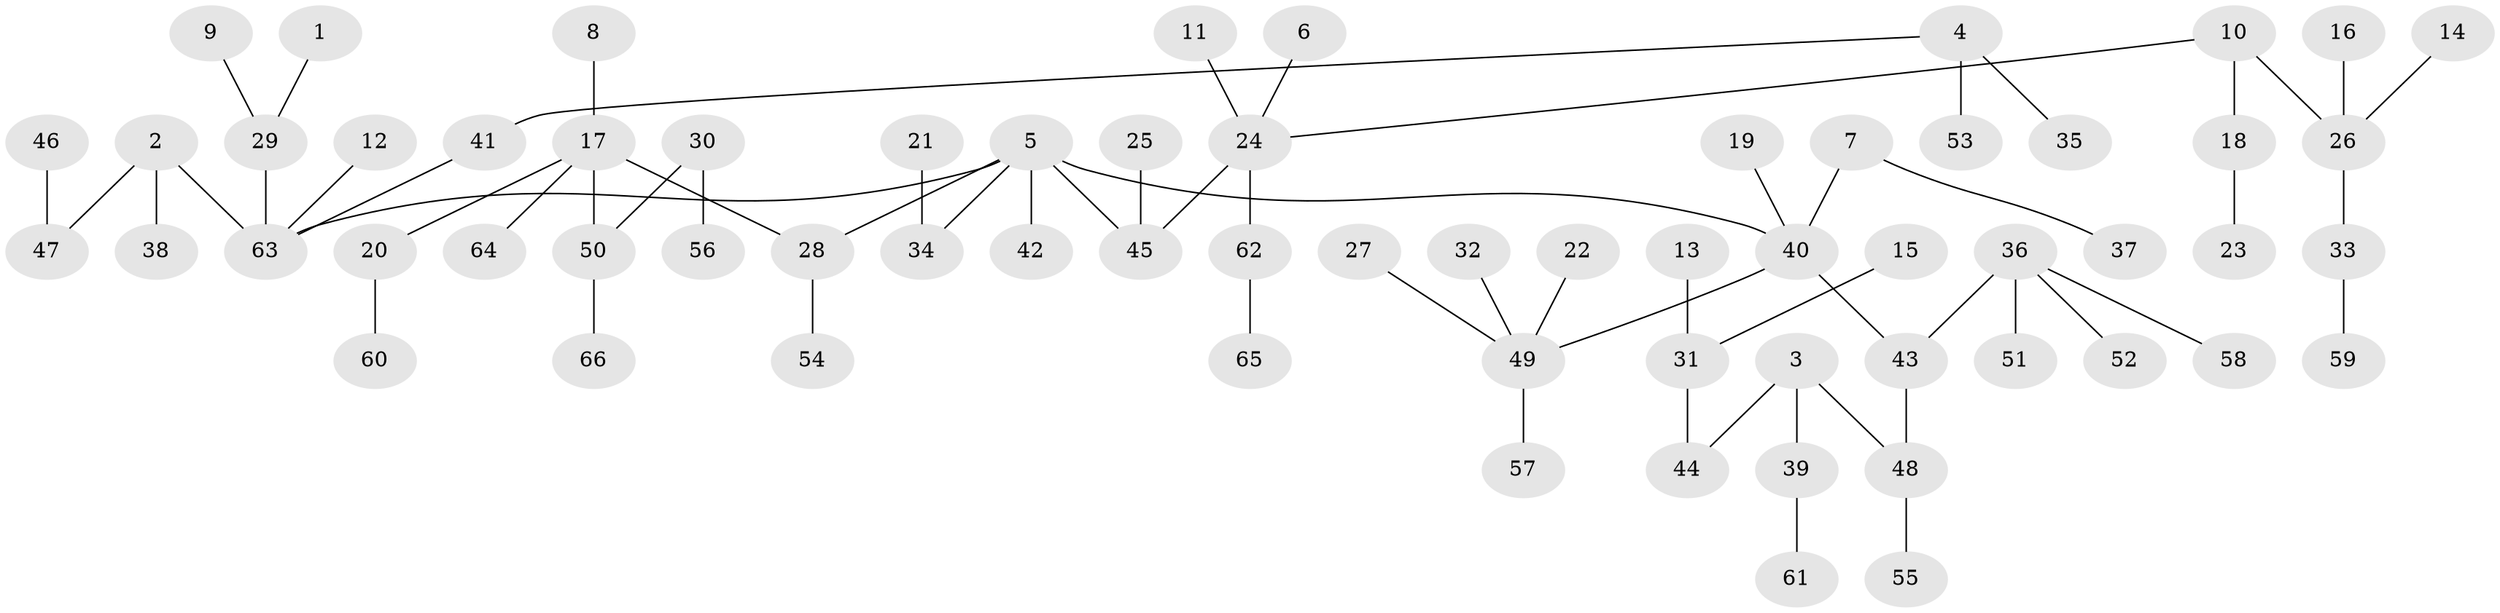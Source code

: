 // original degree distribution, {7: 0.022727272727272728, 2: 0.2196969696969697, 4: 0.05303030303030303, 5: 0.03787878787878788, 3: 0.12121212121212122, 6: 0.015151515151515152, 1: 0.5303030303030303}
// Generated by graph-tools (version 1.1) at 2025/26/03/09/25 03:26:32]
// undirected, 66 vertices, 65 edges
graph export_dot {
graph [start="1"]
  node [color=gray90,style=filled];
  1;
  2;
  3;
  4;
  5;
  6;
  7;
  8;
  9;
  10;
  11;
  12;
  13;
  14;
  15;
  16;
  17;
  18;
  19;
  20;
  21;
  22;
  23;
  24;
  25;
  26;
  27;
  28;
  29;
  30;
  31;
  32;
  33;
  34;
  35;
  36;
  37;
  38;
  39;
  40;
  41;
  42;
  43;
  44;
  45;
  46;
  47;
  48;
  49;
  50;
  51;
  52;
  53;
  54;
  55;
  56;
  57;
  58;
  59;
  60;
  61;
  62;
  63;
  64;
  65;
  66;
  1 -- 29 [weight=1.0];
  2 -- 38 [weight=1.0];
  2 -- 47 [weight=1.0];
  2 -- 63 [weight=1.0];
  3 -- 39 [weight=1.0];
  3 -- 44 [weight=1.0];
  3 -- 48 [weight=1.0];
  4 -- 35 [weight=1.0];
  4 -- 41 [weight=1.0];
  4 -- 53 [weight=1.0];
  5 -- 28 [weight=1.0];
  5 -- 34 [weight=1.0];
  5 -- 40 [weight=1.0];
  5 -- 42 [weight=1.0];
  5 -- 45 [weight=1.0];
  5 -- 63 [weight=1.0];
  6 -- 24 [weight=1.0];
  7 -- 37 [weight=1.0];
  7 -- 40 [weight=1.0];
  8 -- 17 [weight=1.0];
  9 -- 29 [weight=1.0];
  10 -- 18 [weight=1.0];
  10 -- 24 [weight=1.0];
  10 -- 26 [weight=1.0];
  11 -- 24 [weight=1.0];
  12 -- 63 [weight=1.0];
  13 -- 31 [weight=1.0];
  14 -- 26 [weight=1.0];
  15 -- 31 [weight=1.0];
  16 -- 26 [weight=1.0];
  17 -- 20 [weight=1.0];
  17 -- 28 [weight=1.0];
  17 -- 50 [weight=1.0];
  17 -- 64 [weight=1.0];
  18 -- 23 [weight=1.0];
  19 -- 40 [weight=1.0];
  20 -- 60 [weight=1.0];
  21 -- 34 [weight=1.0];
  22 -- 49 [weight=1.0];
  24 -- 45 [weight=1.0];
  24 -- 62 [weight=1.0];
  25 -- 45 [weight=1.0];
  26 -- 33 [weight=1.0];
  27 -- 49 [weight=1.0];
  28 -- 54 [weight=1.0];
  29 -- 63 [weight=1.0];
  30 -- 50 [weight=1.0];
  30 -- 56 [weight=1.0];
  31 -- 44 [weight=1.0];
  32 -- 49 [weight=1.0];
  33 -- 59 [weight=1.0];
  36 -- 43 [weight=1.0];
  36 -- 51 [weight=1.0];
  36 -- 52 [weight=1.0];
  36 -- 58 [weight=1.0];
  39 -- 61 [weight=1.0];
  40 -- 43 [weight=1.0];
  40 -- 49 [weight=1.0];
  41 -- 63 [weight=1.0];
  43 -- 48 [weight=1.0];
  46 -- 47 [weight=1.0];
  48 -- 55 [weight=1.0];
  49 -- 57 [weight=1.0];
  50 -- 66 [weight=1.0];
  62 -- 65 [weight=1.0];
}
